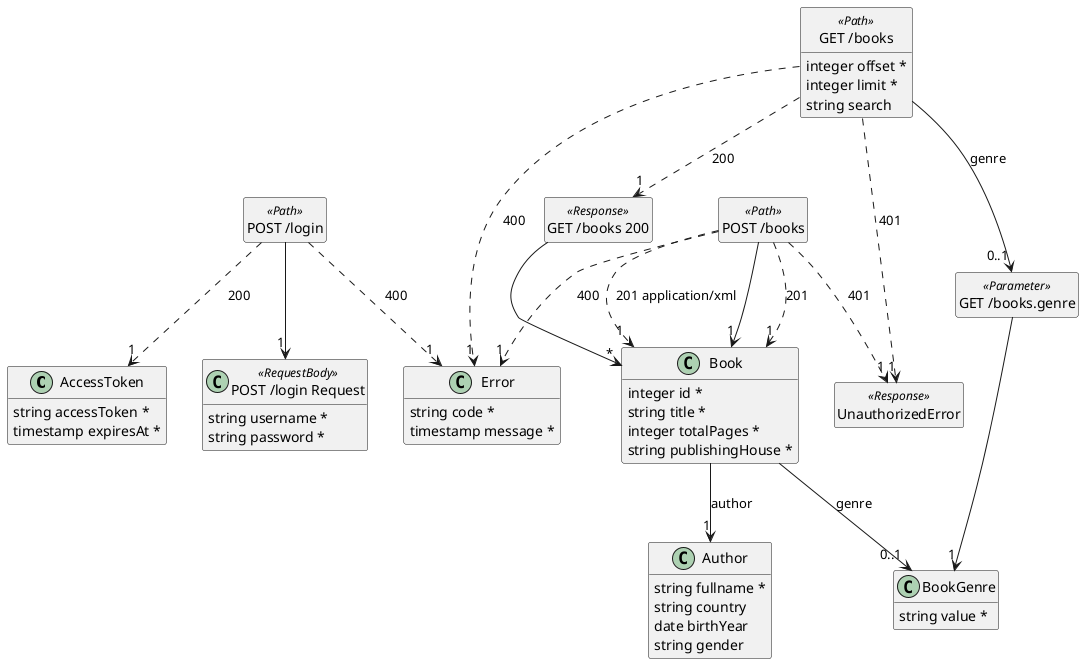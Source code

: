 @startuml
hide <<Path>> circle
hide <<Response>> circle
hide <<Parameter>> circle
hide empty methods
hide empty fields
set namespaceSeparator none

class "AccessToken" {
  {field} string accessToken *
  {field} timestamp expiresAt *
}

class "Error" {
  {field} string code *
  {field} timestamp message *
}

class "Author" {
  {field} string fullname *
  {field} string country 
  {field} date birthYear 
  {field} string gender 
}

class "BookGenre" {
  {field} string value *
}

class "Book" {
  {field} integer id *
  {field} string title *
  {field} integer totalPages *
  {field} string publishingHouse *
}

class "UnauthorizedError" <<Response>> {
}

class "POST /login" <<Path>> {
}

class "POST /login Request" <<RequestBody>> {
  {field} string username *
  {field} string password *
}

class "GET /books" <<Path>> {
  {field} integer offset *
  {field} integer limit *
  {field} string search 
}

class "GET /books.genre" <<Parameter>> {
}

class "GET /books 200" <<Response>> {
}

class "POST /books" <<Path>> {
}

"Book" --> "0..1" "BookGenre"  :  "genre"

"Book" --> "1" "Author"  :  "author"

"POST /login" ..> "1" "AccessToken"  :  "200"

"POST /login" ..> "1" "Error"  :  "400"

"POST /login" --> "1" "POST /login Request"

"GET /books.genre" --> "1" "BookGenre"

"GET /books" --> "0..1" "GET /books.genre"  :  "genre"

"GET /books 200" --> "*" "Book"

"GET /books" ..> "1" "GET /books 200"  :  "200"

"GET /books" ..> "1" "UnauthorizedError"  :  "401"

"GET /books" ..> "1" "Error"  :  "400"

"POST /books" ..> "1" "Book"  :  "201"

"POST /books" ..> "1" "Book"  :  "201 application/xml"

"POST /books" ..> "1" "Error"  :  "400"

"POST /books" ..> "1" "UnauthorizedError"  :  "401"

"POST /books" --> "1" "Book"

@enduml